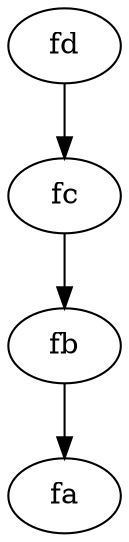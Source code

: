 # Executado assim: ./run.sh output.txt
# https://graphviz.org/doc/info/lang.html
digraph {
  x5564c6189740 [label="fd"];
  x5564c6189610 [label="fc"];
  x5564c61894e0 [label="fb"];
  x5564c61893d0 [label="fa"];
  x5564c6189740 -> x5564c6189610
  x5564c6189610 -> x5564c61894e0
  x5564c61894e0 -> x5564c61893d0
}
